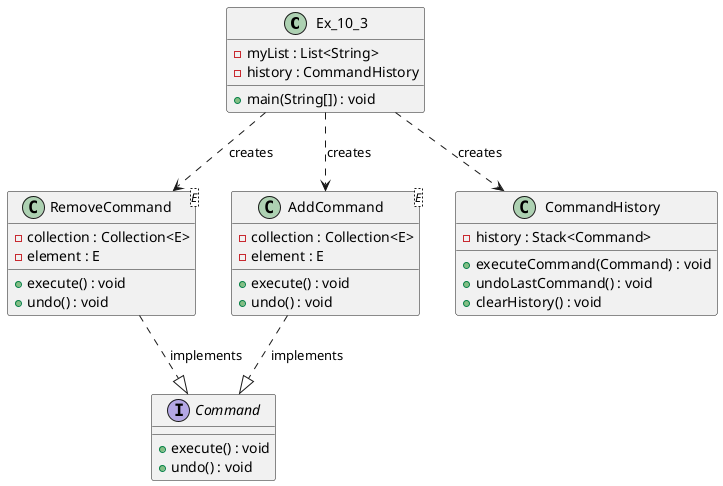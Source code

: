 @startuml diagram_10_3

class Ex_10_3 {
    - myList : List<String>
    - history : CommandHistory

    + main(String[]) : void
}

interface Command {
    + execute() : void
    + undo() : void
}

class RemoveCommand<E> {
    - collection : Collection<E>
    - element : E

    + execute() : void
    + undo() : void
}

class AddCommand<E> {
    - collection : Collection<E>
    - element : E

    + execute() : void
    + undo() : void
}

class CommandHistory {
    - history : Stack<Command>

    + executeCommand(Command) : void
    + undoLastCommand() : void
    + clearHistory() : void
}

Ex_10_3 ..> CommandHistory : creates
Ex_10_3 ..> RemoveCommand : creates
Ex_10_3 ..> AddCommand : creates

RemoveCommand ..|> Command : implements
AddCommand ..|> Command : implements

@enduml
